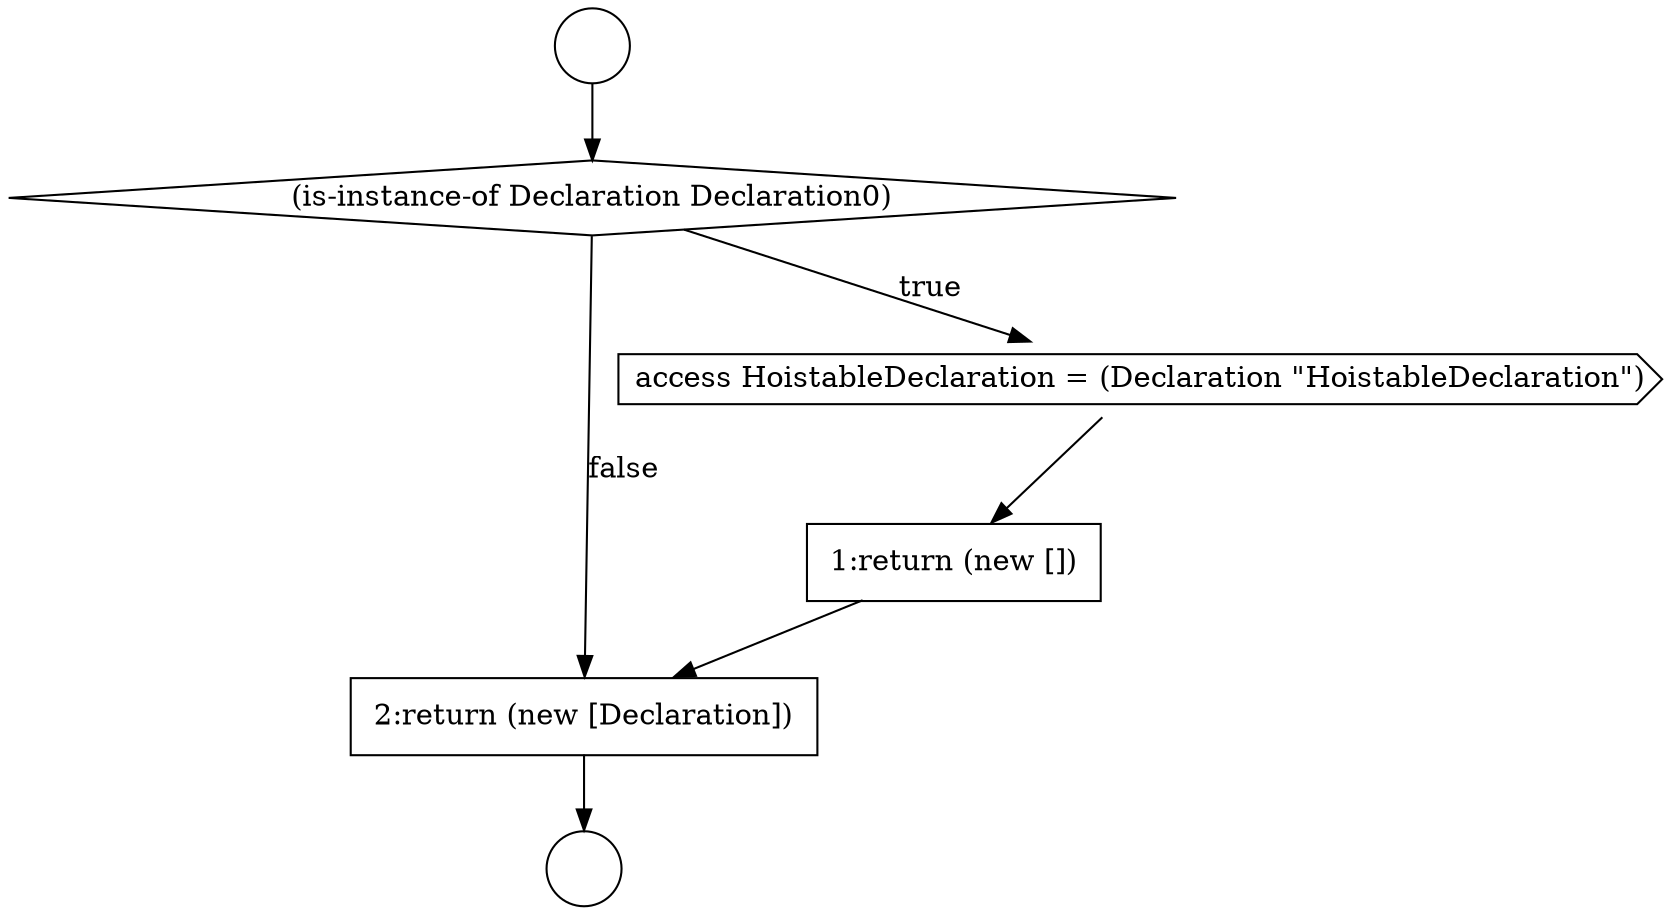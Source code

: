 digraph {
  node5476 [shape=diamond, label=<<font color="black">(is-instance-of Declaration Declaration0)</font>> color="black" fillcolor="white" style=filled]
  node5475 [shape=circle label=" " color="black" fillcolor="white" style=filled]
  node5479 [shape=none, margin=0, label=<<font color="black">
    <table border="0" cellborder="1" cellspacing="0" cellpadding="10">
      <tr><td align="left">2:return (new [Declaration])</td></tr>
    </table>
  </font>> color="black" fillcolor="white" style=filled]
  node5474 [shape=circle label=" " color="black" fillcolor="white" style=filled]
  node5478 [shape=none, margin=0, label=<<font color="black">
    <table border="0" cellborder="1" cellspacing="0" cellpadding="10">
      <tr><td align="left">1:return (new [])</td></tr>
    </table>
  </font>> color="black" fillcolor="white" style=filled]
  node5477 [shape=cds, label=<<font color="black">access HoistableDeclaration = (Declaration &quot;HoistableDeclaration&quot;)</font>> color="black" fillcolor="white" style=filled]
  node5479 -> node5475 [ color="black"]
  node5474 -> node5476 [ color="black"]
  node5477 -> node5478 [ color="black"]
  node5478 -> node5479 [ color="black"]
  node5476 -> node5477 [label=<<font color="black">true</font>> color="black"]
  node5476 -> node5479 [label=<<font color="black">false</font>> color="black"]
}
